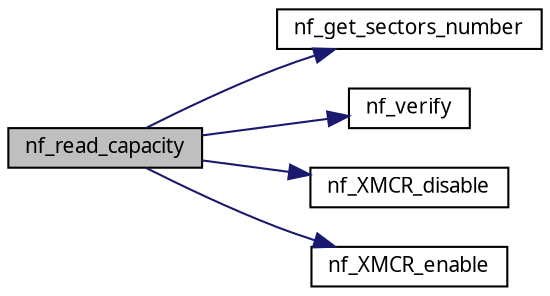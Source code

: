 digraph G
{
  edge [fontname="FreeSans.ttf",fontsize=10,labelfontname="FreeSans.ttf",labelfontsize=10];
  node [fontname="FreeSans.ttf",fontsize=10,shape=record];
  rankdir=LR;
  Node1 [label="nf_read_capacity",height=0.2,width=0.4,color="black", fillcolor="grey75", style="filled" fontcolor="black"];
  Node1 -> Node2 [color="midnightblue",fontsize=10,style="solid",fontname="FreeSans.ttf"];
  Node2 [label="nf_get_sectors_number",height=0.2,width=0.4,color="black", fillcolor="white", style="filled",URL="$a00062.html#f935b5cf31febdb455f0b157944ae27b",tooltip="Returns a pointer on the internal buffer address."];
  Node1 -> Node3 [color="midnightblue",fontsize=10,style="solid",fontname="FreeSans.ttf"];
  Node3 [label="nf_verify",height=0.2,width=0.4,color="black", fillcolor="white", style="filled",URL="$a00062.html#5bc1ea382d755aa7efeffbd008c3347a",tooltip="Ensure that the memory is in a good state before starting to use it."];
  Node1 -> Node4 [color="midnightblue",fontsize=10,style="solid",fontname="FreeSans.ttf"];
  Node4 [label="nf_XMCR_disable",height=0.2,width=0.4,color="black", fillcolor="white", style="filled",URL="$a00060.html#6008aafe936bca7bfc39a8db231c1e7b",tooltip="Disable the XMCR module of the AVR, to allow access to others peripherals that may..."];
  Node1 -> Node5 [color="midnightblue",fontsize=10,style="solid",fontname="FreeSans.ttf"];
  Node5 [label="nf_XMCR_enable",height=0.2,width=0.4,color="black", fillcolor="white", style="filled",URL="$a00060.html#2888ee8b7b2aad2f3e86eeff599729ca",tooltip="Enable the XMCR (Extending Memory Module) of the AVR to drive the NAND Flash."];
}
